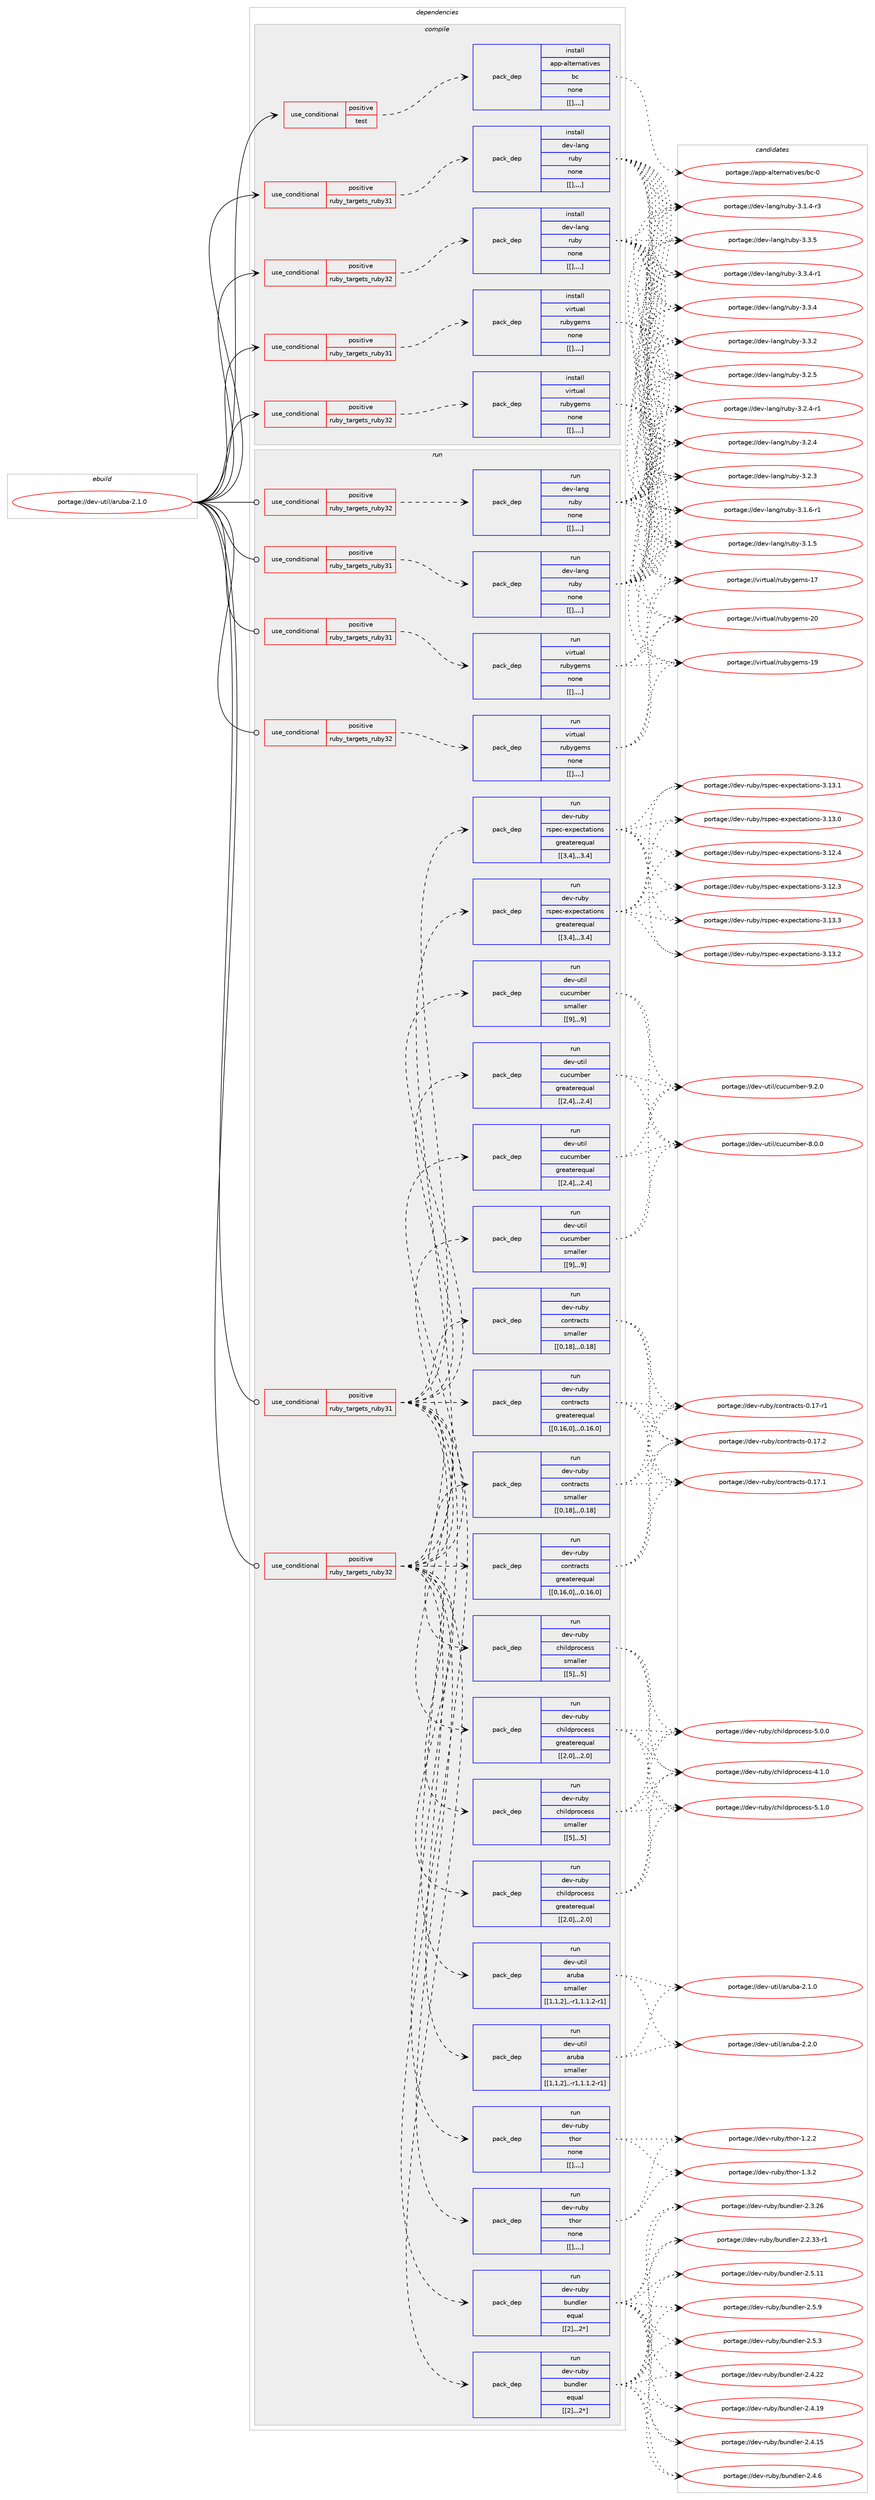 digraph prolog {

# *************
# Graph options
# *************

newrank=true;
concentrate=true;
compound=true;
graph [rankdir=LR,fontname=Helvetica,fontsize=10,ranksep=1.5];#, ranksep=2.5, nodesep=0.2];
edge  [arrowhead=vee];
node  [fontname=Helvetica,fontsize=10];

# **********
# The ebuild
# **********

subgraph cluster_leftcol {
color=gray;
label=<<i>ebuild</i>>;
id [label="portage://dev-util/aruba-2.1.0", color=red, width=4, href="../dev-util/aruba-2.1.0.svg"];
}

# ****************
# The dependencies
# ****************

subgraph cluster_midcol {
color=gray;
label=<<i>dependencies</i>>;
subgraph cluster_compile {
fillcolor="#eeeeee";
style=filled;
label=<<i>compile</i>>;
subgraph cond64032 {
dependency223019 [label=<<TABLE BORDER="0" CELLBORDER="1" CELLSPACING="0" CELLPADDING="4"><TR><TD ROWSPAN="3" CELLPADDING="10">use_conditional</TD></TR><TR><TD>positive</TD></TR><TR><TD>ruby_targets_ruby31</TD></TR></TABLE>>, shape=none, color=red];
subgraph pack157495 {
dependency223035 [label=<<TABLE BORDER="0" CELLBORDER="1" CELLSPACING="0" CELLPADDING="4" WIDTH="220"><TR><TD ROWSPAN="6" CELLPADDING="30">pack_dep</TD></TR><TR><TD WIDTH="110">install</TD></TR><TR><TD>dev-lang</TD></TR><TR><TD>ruby</TD></TR><TR><TD>none</TD></TR><TR><TD>[[],,,,]</TD></TR></TABLE>>, shape=none, color=blue];
}
dependency223019:e -> dependency223035:w [weight=20,style="dashed",arrowhead="vee"];
}
id:e -> dependency223019:w [weight=20,style="solid",arrowhead="vee"];
subgraph cond64038 {
dependency223040 [label=<<TABLE BORDER="0" CELLBORDER="1" CELLSPACING="0" CELLPADDING="4"><TR><TD ROWSPAN="3" CELLPADDING="10">use_conditional</TD></TR><TR><TD>positive</TD></TR><TR><TD>ruby_targets_ruby31</TD></TR></TABLE>>, shape=none, color=red];
subgraph pack157500 {
dependency223050 [label=<<TABLE BORDER="0" CELLBORDER="1" CELLSPACING="0" CELLPADDING="4" WIDTH="220"><TR><TD ROWSPAN="6" CELLPADDING="30">pack_dep</TD></TR><TR><TD WIDTH="110">install</TD></TR><TR><TD>virtual</TD></TR><TR><TD>rubygems</TD></TR><TR><TD>none</TD></TR><TR><TD>[[],,,,]</TD></TR></TABLE>>, shape=none, color=blue];
}
dependency223040:e -> dependency223050:w [weight=20,style="dashed",arrowhead="vee"];
}
id:e -> dependency223040:w [weight=20,style="solid",arrowhead="vee"];
subgraph cond64041 {
dependency223057 [label=<<TABLE BORDER="0" CELLBORDER="1" CELLSPACING="0" CELLPADDING="4"><TR><TD ROWSPAN="3" CELLPADDING="10">use_conditional</TD></TR><TR><TD>positive</TD></TR><TR><TD>ruby_targets_ruby32</TD></TR></TABLE>>, shape=none, color=red];
subgraph pack157519 {
dependency223063 [label=<<TABLE BORDER="0" CELLBORDER="1" CELLSPACING="0" CELLPADDING="4" WIDTH="220"><TR><TD ROWSPAN="6" CELLPADDING="30">pack_dep</TD></TR><TR><TD WIDTH="110">install</TD></TR><TR><TD>dev-lang</TD></TR><TR><TD>ruby</TD></TR><TR><TD>none</TD></TR><TR><TD>[[],,,,]</TD></TR></TABLE>>, shape=none, color=blue];
}
dependency223057:e -> dependency223063:w [weight=20,style="dashed",arrowhead="vee"];
}
id:e -> dependency223057:w [weight=20,style="solid",arrowhead="vee"];
subgraph cond64046 {
dependency223090 [label=<<TABLE BORDER="0" CELLBORDER="1" CELLSPACING="0" CELLPADDING="4"><TR><TD ROWSPAN="3" CELLPADDING="10">use_conditional</TD></TR><TR><TD>positive</TD></TR><TR><TD>ruby_targets_ruby32</TD></TR></TABLE>>, shape=none, color=red];
subgraph pack157555 {
dependency223113 [label=<<TABLE BORDER="0" CELLBORDER="1" CELLSPACING="0" CELLPADDING="4" WIDTH="220"><TR><TD ROWSPAN="6" CELLPADDING="30">pack_dep</TD></TR><TR><TD WIDTH="110">install</TD></TR><TR><TD>virtual</TD></TR><TR><TD>rubygems</TD></TR><TR><TD>none</TD></TR><TR><TD>[[],,,,]</TD></TR></TABLE>>, shape=none, color=blue];
}
dependency223090:e -> dependency223113:w [weight=20,style="dashed",arrowhead="vee"];
}
id:e -> dependency223090:w [weight=20,style="solid",arrowhead="vee"];
subgraph cond64058 {
dependency223132 [label=<<TABLE BORDER="0" CELLBORDER="1" CELLSPACING="0" CELLPADDING="4"><TR><TD ROWSPAN="3" CELLPADDING="10">use_conditional</TD></TR><TR><TD>positive</TD></TR><TR><TD>test</TD></TR></TABLE>>, shape=none, color=red];
subgraph pack157575 {
dependency223136 [label=<<TABLE BORDER="0" CELLBORDER="1" CELLSPACING="0" CELLPADDING="4" WIDTH="220"><TR><TD ROWSPAN="6" CELLPADDING="30">pack_dep</TD></TR><TR><TD WIDTH="110">install</TD></TR><TR><TD>app-alternatives</TD></TR><TR><TD>bc</TD></TR><TR><TD>none</TD></TR><TR><TD>[[],,,,]</TD></TR></TABLE>>, shape=none, color=blue];
}
dependency223132:e -> dependency223136:w [weight=20,style="dashed",arrowhead="vee"];
}
id:e -> dependency223132:w [weight=20,style="solid",arrowhead="vee"];
}
subgraph cluster_compileandrun {
fillcolor="#eeeeee";
style=filled;
label=<<i>compile and run</i>>;
}
subgraph cluster_run {
fillcolor="#eeeeee";
style=filled;
label=<<i>run</i>>;
subgraph cond64061 {
dependency223157 [label=<<TABLE BORDER="0" CELLBORDER="1" CELLSPACING="0" CELLPADDING="4"><TR><TD ROWSPAN="3" CELLPADDING="10">use_conditional</TD></TR><TR><TD>positive</TD></TR><TR><TD>ruby_targets_ruby31</TD></TR></TABLE>>, shape=none, color=red];
subgraph pack157592 {
dependency223163 [label=<<TABLE BORDER="0" CELLBORDER="1" CELLSPACING="0" CELLPADDING="4" WIDTH="220"><TR><TD ROWSPAN="6" CELLPADDING="30">pack_dep</TD></TR><TR><TD WIDTH="110">run</TD></TR><TR><TD>dev-lang</TD></TR><TR><TD>ruby</TD></TR><TR><TD>none</TD></TR><TR><TD>[[],,,,]</TD></TR></TABLE>>, shape=none, color=blue];
}
dependency223157:e -> dependency223163:w [weight=20,style="dashed",arrowhead="vee"];
}
id:e -> dependency223157:w [weight=20,style="solid",arrowhead="odot"];
subgraph cond64068 {
dependency223165 [label=<<TABLE BORDER="0" CELLBORDER="1" CELLSPACING="0" CELLPADDING="4"><TR><TD ROWSPAN="3" CELLPADDING="10">use_conditional</TD></TR><TR><TD>positive</TD></TR><TR><TD>ruby_targets_ruby31</TD></TR></TABLE>>, shape=none, color=red];
subgraph pack157596 {
dependency223169 [label=<<TABLE BORDER="0" CELLBORDER="1" CELLSPACING="0" CELLPADDING="4" WIDTH="220"><TR><TD ROWSPAN="6" CELLPADDING="30">pack_dep</TD></TR><TR><TD WIDTH="110">run</TD></TR><TR><TD>dev-ruby</TD></TR><TR><TD>bundler</TD></TR><TR><TD>equal</TD></TR><TR><TD>[[2],,,2*]</TD></TR></TABLE>>, shape=none, color=blue];
}
dependency223165:e -> dependency223169:w [weight=20,style="dashed",arrowhead="vee"];
subgraph pack157600 {
dependency223176 [label=<<TABLE BORDER="0" CELLBORDER="1" CELLSPACING="0" CELLPADDING="4" WIDTH="220"><TR><TD ROWSPAN="6" CELLPADDING="30">pack_dep</TD></TR><TR><TD WIDTH="110">run</TD></TR><TR><TD>dev-ruby</TD></TR><TR><TD>childprocess</TD></TR><TR><TD>greaterequal</TD></TR><TR><TD>[[2,0],,,2.0]</TD></TR></TABLE>>, shape=none, color=blue];
}
dependency223165:e -> dependency223176:w [weight=20,style="dashed",arrowhead="vee"];
subgraph pack157604 {
dependency223181 [label=<<TABLE BORDER="0" CELLBORDER="1" CELLSPACING="0" CELLPADDING="4" WIDTH="220"><TR><TD ROWSPAN="6" CELLPADDING="30">pack_dep</TD></TR><TR><TD WIDTH="110">run</TD></TR><TR><TD>dev-ruby</TD></TR><TR><TD>childprocess</TD></TR><TR><TD>smaller</TD></TR><TR><TD>[[5],,,5]</TD></TR></TABLE>>, shape=none, color=blue];
}
dependency223165:e -> dependency223181:w [weight=20,style="dashed",arrowhead="vee"];
subgraph pack157608 {
dependency223192 [label=<<TABLE BORDER="0" CELLBORDER="1" CELLSPACING="0" CELLPADDING="4" WIDTH="220"><TR><TD ROWSPAN="6" CELLPADDING="30">pack_dep</TD></TR><TR><TD WIDTH="110">run</TD></TR><TR><TD>dev-ruby</TD></TR><TR><TD>contracts</TD></TR><TR><TD>greaterequal</TD></TR><TR><TD>[[0,16,0],,,0.16.0]</TD></TR></TABLE>>, shape=none, color=blue];
}
dependency223165:e -> dependency223192:w [weight=20,style="dashed",arrowhead="vee"];
subgraph pack157611 {
dependency223195 [label=<<TABLE BORDER="0" CELLBORDER="1" CELLSPACING="0" CELLPADDING="4" WIDTH="220"><TR><TD ROWSPAN="6" CELLPADDING="30">pack_dep</TD></TR><TR><TD WIDTH="110">run</TD></TR><TR><TD>dev-ruby</TD></TR><TR><TD>contracts</TD></TR><TR><TD>smaller</TD></TR><TR><TD>[[0,18],,,0.18]</TD></TR></TABLE>>, shape=none, color=blue];
}
dependency223165:e -> dependency223195:w [weight=20,style="dashed",arrowhead="vee"];
subgraph pack157612 {
dependency223197 [label=<<TABLE BORDER="0" CELLBORDER="1" CELLSPACING="0" CELLPADDING="4" WIDTH="220"><TR><TD ROWSPAN="6" CELLPADDING="30">pack_dep</TD></TR><TR><TD WIDTH="110">run</TD></TR><TR><TD>dev-ruby</TD></TR><TR><TD>rspec-expectations</TD></TR><TR><TD>greaterequal</TD></TR><TR><TD>[[3,4],,,3.4]</TD></TR></TABLE>>, shape=none, color=blue];
}
dependency223165:e -> dependency223197:w [weight=20,style="dashed",arrowhead="vee"];
subgraph pack157643 {
dependency223242 [label=<<TABLE BORDER="0" CELLBORDER="1" CELLSPACING="0" CELLPADDING="4" WIDTH="220"><TR><TD ROWSPAN="6" CELLPADDING="30">pack_dep</TD></TR><TR><TD WIDTH="110">run</TD></TR><TR><TD>dev-ruby</TD></TR><TR><TD>thor</TD></TR><TR><TD>none</TD></TR><TR><TD>[[],,,,]</TD></TR></TABLE>>, shape=none, color=blue];
}
dependency223165:e -> dependency223242:w [weight=20,style="dashed",arrowhead="vee"];
subgraph pack157647 {
dependency223246 [label=<<TABLE BORDER="0" CELLBORDER="1" CELLSPACING="0" CELLPADDING="4" WIDTH="220"><TR><TD ROWSPAN="6" CELLPADDING="30">pack_dep</TD></TR><TR><TD WIDTH="110">run</TD></TR><TR><TD>dev-util</TD></TR><TR><TD>cucumber</TD></TR><TR><TD>greaterequal</TD></TR><TR><TD>[[2,4],,,2.4]</TD></TR></TABLE>>, shape=none, color=blue];
}
dependency223165:e -> dependency223246:w [weight=20,style="dashed",arrowhead="vee"];
subgraph pack157654 {
dependency223260 [label=<<TABLE BORDER="0" CELLBORDER="1" CELLSPACING="0" CELLPADDING="4" WIDTH="220"><TR><TD ROWSPAN="6" CELLPADDING="30">pack_dep</TD></TR><TR><TD WIDTH="110">run</TD></TR><TR><TD>dev-util</TD></TR><TR><TD>cucumber</TD></TR><TR><TD>smaller</TD></TR><TR><TD>[[9],,,9]</TD></TR></TABLE>>, shape=none, color=blue];
}
dependency223165:e -> dependency223260:w [weight=20,style="dashed",arrowhead="vee"];
subgraph pack157660 {
dependency223264 [label=<<TABLE BORDER="0" CELLBORDER="1" CELLSPACING="0" CELLPADDING="4" WIDTH="220"><TR><TD ROWSPAN="6" CELLPADDING="30">pack_dep</TD></TR><TR><TD WIDTH="110">run</TD></TR><TR><TD>dev-util</TD></TR><TR><TD>aruba</TD></TR><TR><TD>smaller</TD></TR><TR><TD>[[1,1,2],,-r1,1.1.2-r1]</TD></TR></TABLE>>, shape=none, color=blue];
}
dependency223165:e -> dependency223264:w [weight=20,style="dashed",arrowhead="vee"];
}
id:e -> dependency223165:w [weight=20,style="solid",arrowhead="odot"];
subgraph cond64097 {
dependency223269 [label=<<TABLE BORDER="0" CELLBORDER="1" CELLSPACING="0" CELLPADDING="4"><TR><TD ROWSPAN="3" CELLPADDING="10">use_conditional</TD></TR><TR><TD>positive</TD></TR><TR><TD>ruby_targets_ruby31</TD></TR></TABLE>>, shape=none, color=red];
subgraph pack157665 {
dependency223272 [label=<<TABLE BORDER="0" CELLBORDER="1" CELLSPACING="0" CELLPADDING="4" WIDTH="220"><TR><TD ROWSPAN="6" CELLPADDING="30">pack_dep</TD></TR><TR><TD WIDTH="110">run</TD></TR><TR><TD>virtual</TD></TR><TR><TD>rubygems</TD></TR><TR><TD>none</TD></TR><TR><TD>[[],,,,]</TD></TR></TABLE>>, shape=none, color=blue];
}
dependency223269:e -> dependency223272:w [weight=20,style="dashed",arrowhead="vee"];
}
id:e -> dependency223269:w [weight=20,style="solid",arrowhead="odot"];
subgraph cond64102 {
dependency223278 [label=<<TABLE BORDER="0" CELLBORDER="1" CELLSPACING="0" CELLPADDING="4"><TR><TD ROWSPAN="3" CELLPADDING="10">use_conditional</TD></TR><TR><TD>positive</TD></TR><TR><TD>ruby_targets_ruby32</TD></TR></TABLE>>, shape=none, color=red];
subgraph pack157673 {
dependency223285 [label=<<TABLE BORDER="0" CELLBORDER="1" CELLSPACING="0" CELLPADDING="4" WIDTH="220"><TR><TD ROWSPAN="6" CELLPADDING="30">pack_dep</TD></TR><TR><TD WIDTH="110">run</TD></TR><TR><TD>dev-lang</TD></TR><TR><TD>ruby</TD></TR><TR><TD>none</TD></TR><TR><TD>[[],,,,]</TD></TR></TABLE>>, shape=none, color=blue];
}
dependency223278:e -> dependency223285:w [weight=20,style="dashed",arrowhead="vee"];
}
id:e -> dependency223278:w [weight=20,style="solid",arrowhead="odot"];
subgraph cond64106 {
dependency223292 [label=<<TABLE BORDER="0" CELLBORDER="1" CELLSPACING="0" CELLPADDING="4"><TR><TD ROWSPAN="3" CELLPADDING="10">use_conditional</TD></TR><TR><TD>positive</TD></TR><TR><TD>ruby_targets_ruby32</TD></TR></TABLE>>, shape=none, color=red];
subgraph pack157681 {
dependency223300 [label=<<TABLE BORDER="0" CELLBORDER="1" CELLSPACING="0" CELLPADDING="4" WIDTH="220"><TR><TD ROWSPAN="6" CELLPADDING="30">pack_dep</TD></TR><TR><TD WIDTH="110">run</TD></TR><TR><TD>dev-ruby</TD></TR><TR><TD>bundler</TD></TR><TR><TD>equal</TD></TR><TR><TD>[[2],,,2*]</TD></TR></TABLE>>, shape=none, color=blue];
}
dependency223292:e -> dependency223300:w [weight=20,style="dashed",arrowhead="vee"];
subgraph pack157700 {
dependency223325 [label=<<TABLE BORDER="0" CELLBORDER="1" CELLSPACING="0" CELLPADDING="4" WIDTH="220"><TR><TD ROWSPAN="6" CELLPADDING="30">pack_dep</TD></TR><TR><TD WIDTH="110">run</TD></TR><TR><TD>dev-ruby</TD></TR><TR><TD>childprocess</TD></TR><TR><TD>greaterequal</TD></TR><TR><TD>[[2,0],,,2.0]</TD></TR></TABLE>>, shape=none, color=blue];
}
dependency223292:e -> dependency223325:w [weight=20,style="dashed",arrowhead="vee"];
subgraph pack157714 {
dependency223334 [label=<<TABLE BORDER="0" CELLBORDER="1" CELLSPACING="0" CELLPADDING="4" WIDTH="220"><TR><TD ROWSPAN="6" CELLPADDING="30">pack_dep</TD></TR><TR><TD WIDTH="110">run</TD></TR><TR><TD>dev-ruby</TD></TR><TR><TD>childprocess</TD></TR><TR><TD>smaller</TD></TR><TR><TD>[[5],,,5]</TD></TR></TABLE>>, shape=none, color=blue];
}
dependency223292:e -> dependency223334:w [weight=20,style="dashed",arrowhead="vee"];
subgraph pack157722 {
dependency223347 [label=<<TABLE BORDER="0" CELLBORDER="1" CELLSPACING="0" CELLPADDING="4" WIDTH="220"><TR><TD ROWSPAN="6" CELLPADDING="30">pack_dep</TD></TR><TR><TD WIDTH="110">run</TD></TR><TR><TD>dev-ruby</TD></TR><TR><TD>contracts</TD></TR><TR><TD>greaterequal</TD></TR><TR><TD>[[0,16,0],,,0.16.0]</TD></TR></TABLE>>, shape=none, color=blue];
}
dependency223292:e -> dependency223347:w [weight=20,style="dashed",arrowhead="vee"];
subgraph pack157729 {
dependency223362 [label=<<TABLE BORDER="0" CELLBORDER="1" CELLSPACING="0" CELLPADDING="4" WIDTH="220"><TR><TD ROWSPAN="6" CELLPADDING="30">pack_dep</TD></TR><TR><TD WIDTH="110">run</TD></TR><TR><TD>dev-ruby</TD></TR><TR><TD>contracts</TD></TR><TR><TD>smaller</TD></TR><TR><TD>[[0,18],,,0.18]</TD></TR></TABLE>>, shape=none, color=blue];
}
dependency223292:e -> dependency223362:w [weight=20,style="dashed",arrowhead="vee"];
subgraph pack157737 {
dependency223368 [label=<<TABLE BORDER="0" CELLBORDER="1" CELLSPACING="0" CELLPADDING="4" WIDTH="220"><TR><TD ROWSPAN="6" CELLPADDING="30">pack_dep</TD></TR><TR><TD WIDTH="110">run</TD></TR><TR><TD>dev-ruby</TD></TR><TR><TD>rspec-expectations</TD></TR><TR><TD>greaterequal</TD></TR><TR><TD>[[3,4],,,3.4]</TD></TR></TABLE>>, shape=none, color=blue];
}
dependency223292:e -> dependency223368:w [weight=20,style="dashed",arrowhead="vee"];
subgraph pack157742 {
dependency223374 [label=<<TABLE BORDER="0" CELLBORDER="1" CELLSPACING="0" CELLPADDING="4" WIDTH="220"><TR><TD ROWSPAN="6" CELLPADDING="30">pack_dep</TD></TR><TR><TD WIDTH="110">run</TD></TR><TR><TD>dev-ruby</TD></TR><TR><TD>thor</TD></TR><TR><TD>none</TD></TR><TR><TD>[[],,,,]</TD></TR></TABLE>>, shape=none, color=blue];
}
dependency223292:e -> dependency223374:w [weight=20,style="dashed",arrowhead="vee"];
subgraph pack157749 {
dependency223388 [label=<<TABLE BORDER="0" CELLBORDER="1" CELLSPACING="0" CELLPADDING="4" WIDTH="220"><TR><TD ROWSPAN="6" CELLPADDING="30">pack_dep</TD></TR><TR><TD WIDTH="110">run</TD></TR><TR><TD>dev-util</TD></TR><TR><TD>cucumber</TD></TR><TR><TD>greaterequal</TD></TR><TR><TD>[[2,4],,,2.4]</TD></TR></TABLE>>, shape=none, color=blue];
}
dependency223292:e -> dependency223388:w [weight=20,style="dashed",arrowhead="vee"];
subgraph pack157757 {
dependency223394 [label=<<TABLE BORDER="0" CELLBORDER="1" CELLSPACING="0" CELLPADDING="4" WIDTH="220"><TR><TD ROWSPAN="6" CELLPADDING="30">pack_dep</TD></TR><TR><TD WIDTH="110">run</TD></TR><TR><TD>dev-util</TD></TR><TR><TD>cucumber</TD></TR><TR><TD>smaller</TD></TR><TR><TD>[[9],,,9]</TD></TR></TABLE>>, shape=none, color=blue];
}
dependency223292:e -> dependency223394:w [weight=20,style="dashed",arrowhead="vee"];
subgraph pack157763 {
dependency223402 [label=<<TABLE BORDER="0" CELLBORDER="1" CELLSPACING="0" CELLPADDING="4" WIDTH="220"><TR><TD ROWSPAN="6" CELLPADDING="30">pack_dep</TD></TR><TR><TD WIDTH="110">run</TD></TR><TR><TD>dev-util</TD></TR><TR><TD>aruba</TD></TR><TR><TD>smaller</TD></TR><TR><TD>[[1,1,2],,-r1,1.1.2-r1]</TD></TR></TABLE>>, shape=none, color=blue];
}
dependency223292:e -> dependency223402:w [weight=20,style="dashed",arrowhead="vee"];
}
id:e -> dependency223292:w [weight=20,style="solid",arrowhead="odot"];
subgraph cond64138 {
dependency223422 [label=<<TABLE BORDER="0" CELLBORDER="1" CELLSPACING="0" CELLPADDING="4"><TR><TD ROWSPAN="3" CELLPADDING="10">use_conditional</TD></TR><TR><TD>positive</TD></TR><TR><TD>ruby_targets_ruby32</TD></TR></TABLE>>, shape=none, color=red];
subgraph pack157779 {
dependency223446 [label=<<TABLE BORDER="0" CELLBORDER="1" CELLSPACING="0" CELLPADDING="4" WIDTH="220"><TR><TD ROWSPAN="6" CELLPADDING="30">pack_dep</TD></TR><TR><TD WIDTH="110">run</TD></TR><TR><TD>virtual</TD></TR><TR><TD>rubygems</TD></TR><TR><TD>none</TD></TR><TR><TD>[[],,,,]</TD></TR></TABLE>>, shape=none, color=blue];
}
dependency223422:e -> dependency223446:w [weight=20,style="dashed",arrowhead="vee"];
}
id:e -> dependency223422:w [weight=20,style="solid",arrowhead="odot"];
}
}

# **************
# The candidates
# **************

subgraph cluster_choices {
rank=same;
color=gray;
label=<<i>candidates</i>>;

subgraph choice157627 {
color=black;
nodesep=1;
choice10010111845108971101034711411798121455146514653 [label="portage://dev-lang/ruby-3.3.5", color=red, width=4,href="../dev-lang/ruby-3.3.5.svg"];
choice100101118451089711010347114117981214551465146524511449 [label="portage://dev-lang/ruby-3.3.4-r1", color=red, width=4,href="../dev-lang/ruby-3.3.4-r1.svg"];
choice10010111845108971101034711411798121455146514652 [label="portage://dev-lang/ruby-3.3.4", color=red, width=4,href="../dev-lang/ruby-3.3.4.svg"];
choice10010111845108971101034711411798121455146514650 [label="portage://dev-lang/ruby-3.3.2", color=red, width=4,href="../dev-lang/ruby-3.3.2.svg"];
choice10010111845108971101034711411798121455146504653 [label="portage://dev-lang/ruby-3.2.5", color=red, width=4,href="../dev-lang/ruby-3.2.5.svg"];
choice100101118451089711010347114117981214551465046524511449 [label="portage://dev-lang/ruby-3.2.4-r1", color=red, width=4,href="../dev-lang/ruby-3.2.4-r1.svg"];
choice10010111845108971101034711411798121455146504652 [label="portage://dev-lang/ruby-3.2.4", color=red, width=4,href="../dev-lang/ruby-3.2.4.svg"];
choice10010111845108971101034711411798121455146504651 [label="portage://dev-lang/ruby-3.2.3", color=red, width=4,href="../dev-lang/ruby-3.2.3.svg"];
choice100101118451089711010347114117981214551464946544511449 [label="portage://dev-lang/ruby-3.1.6-r1", color=red, width=4,href="../dev-lang/ruby-3.1.6-r1.svg"];
choice10010111845108971101034711411798121455146494653 [label="portage://dev-lang/ruby-3.1.5", color=red, width=4,href="../dev-lang/ruby-3.1.5.svg"];
choice100101118451089711010347114117981214551464946524511451 [label="portage://dev-lang/ruby-3.1.4-r3", color=red, width=4,href="../dev-lang/ruby-3.1.4-r3.svg"];
dependency223035:e -> choice10010111845108971101034711411798121455146514653:w [style=dotted,weight="100"];
dependency223035:e -> choice100101118451089711010347114117981214551465146524511449:w [style=dotted,weight="100"];
dependency223035:e -> choice10010111845108971101034711411798121455146514652:w [style=dotted,weight="100"];
dependency223035:e -> choice10010111845108971101034711411798121455146514650:w [style=dotted,weight="100"];
dependency223035:e -> choice10010111845108971101034711411798121455146504653:w [style=dotted,weight="100"];
dependency223035:e -> choice100101118451089711010347114117981214551465046524511449:w [style=dotted,weight="100"];
dependency223035:e -> choice10010111845108971101034711411798121455146504652:w [style=dotted,weight="100"];
dependency223035:e -> choice10010111845108971101034711411798121455146504651:w [style=dotted,weight="100"];
dependency223035:e -> choice100101118451089711010347114117981214551464946544511449:w [style=dotted,weight="100"];
dependency223035:e -> choice10010111845108971101034711411798121455146494653:w [style=dotted,weight="100"];
dependency223035:e -> choice100101118451089711010347114117981214551464946524511451:w [style=dotted,weight="100"];
}
subgraph choice157631 {
color=black;
nodesep=1;
choice118105114116117971084711411798121103101109115455048 [label="portage://virtual/rubygems-20", color=red, width=4,href="../virtual/rubygems-20.svg"];
choice118105114116117971084711411798121103101109115454957 [label="portage://virtual/rubygems-19", color=red, width=4,href="../virtual/rubygems-19.svg"];
choice118105114116117971084711411798121103101109115454955 [label="portage://virtual/rubygems-17", color=red, width=4,href="../virtual/rubygems-17.svg"];
dependency223050:e -> choice118105114116117971084711411798121103101109115455048:w [style=dotted,weight="100"];
dependency223050:e -> choice118105114116117971084711411798121103101109115454957:w [style=dotted,weight="100"];
dependency223050:e -> choice118105114116117971084711411798121103101109115454955:w [style=dotted,weight="100"];
}
subgraph choice157636 {
color=black;
nodesep=1;
choice10010111845108971101034711411798121455146514653 [label="portage://dev-lang/ruby-3.3.5", color=red, width=4,href="../dev-lang/ruby-3.3.5.svg"];
choice100101118451089711010347114117981214551465146524511449 [label="portage://dev-lang/ruby-3.3.4-r1", color=red, width=4,href="../dev-lang/ruby-3.3.4-r1.svg"];
choice10010111845108971101034711411798121455146514652 [label="portage://dev-lang/ruby-3.3.4", color=red, width=4,href="../dev-lang/ruby-3.3.4.svg"];
choice10010111845108971101034711411798121455146514650 [label="portage://dev-lang/ruby-3.3.2", color=red, width=4,href="../dev-lang/ruby-3.3.2.svg"];
choice10010111845108971101034711411798121455146504653 [label="portage://dev-lang/ruby-3.2.5", color=red, width=4,href="../dev-lang/ruby-3.2.5.svg"];
choice100101118451089711010347114117981214551465046524511449 [label="portage://dev-lang/ruby-3.2.4-r1", color=red, width=4,href="../dev-lang/ruby-3.2.4-r1.svg"];
choice10010111845108971101034711411798121455146504652 [label="portage://dev-lang/ruby-3.2.4", color=red, width=4,href="../dev-lang/ruby-3.2.4.svg"];
choice10010111845108971101034711411798121455146504651 [label="portage://dev-lang/ruby-3.2.3", color=red, width=4,href="../dev-lang/ruby-3.2.3.svg"];
choice100101118451089711010347114117981214551464946544511449 [label="portage://dev-lang/ruby-3.1.6-r1", color=red, width=4,href="../dev-lang/ruby-3.1.6-r1.svg"];
choice10010111845108971101034711411798121455146494653 [label="portage://dev-lang/ruby-3.1.5", color=red, width=4,href="../dev-lang/ruby-3.1.5.svg"];
choice100101118451089711010347114117981214551464946524511451 [label="portage://dev-lang/ruby-3.1.4-r3", color=red, width=4,href="../dev-lang/ruby-3.1.4-r3.svg"];
dependency223063:e -> choice10010111845108971101034711411798121455146514653:w [style=dotted,weight="100"];
dependency223063:e -> choice100101118451089711010347114117981214551465146524511449:w [style=dotted,weight="100"];
dependency223063:e -> choice10010111845108971101034711411798121455146514652:w [style=dotted,weight="100"];
dependency223063:e -> choice10010111845108971101034711411798121455146514650:w [style=dotted,weight="100"];
dependency223063:e -> choice10010111845108971101034711411798121455146504653:w [style=dotted,weight="100"];
dependency223063:e -> choice100101118451089711010347114117981214551465046524511449:w [style=dotted,weight="100"];
dependency223063:e -> choice10010111845108971101034711411798121455146504652:w [style=dotted,weight="100"];
dependency223063:e -> choice10010111845108971101034711411798121455146504651:w [style=dotted,weight="100"];
dependency223063:e -> choice100101118451089711010347114117981214551464946544511449:w [style=dotted,weight="100"];
dependency223063:e -> choice10010111845108971101034711411798121455146494653:w [style=dotted,weight="100"];
dependency223063:e -> choice100101118451089711010347114117981214551464946524511451:w [style=dotted,weight="100"];
}
subgraph choice157644 {
color=black;
nodesep=1;
choice118105114116117971084711411798121103101109115455048 [label="portage://virtual/rubygems-20", color=red, width=4,href="../virtual/rubygems-20.svg"];
choice118105114116117971084711411798121103101109115454957 [label="portage://virtual/rubygems-19", color=red, width=4,href="../virtual/rubygems-19.svg"];
choice118105114116117971084711411798121103101109115454955 [label="portage://virtual/rubygems-17", color=red, width=4,href="../virtual/rubygems-17.svg"];
dependency223113:e -> choice118105114116117971084711411798121103101109115455048:w [style=dotted,weight="100"];
dependency223113:e -> choice118105114116117971084711411798121103101109115454957:w [style=dotted,weight="100"];
dependency223113:e -> choice118105114116117971084711411798121103101109115454955:w [style=dotted,weight="100"];
}
subgraph choice157649 {
color=black;
nodesep=1;
choice971121124597108116101114110971161051181011154798994548 [label="portage://app-alternatives/bc-0", color=red, width=4,href="../app-alternatives/bc-0.svg"];
dependency223136:e -> choice971121124597108116101114110971161051181011154798994548:w [style=dotted,weight="100"];
}
subgraph choice157650 {
color=black;
nodesep=1;
choice10010111845108971101034711411798121455146514653 [label="portage://dev-lang/ruby-3.3.5", color=red, width=4,href="../dev-lang/ruby-3.3.5.svg"];
choice100101118451089711010347114117981214551465146524511449 [label="portage://dev-lang/ruby-3.3.4-r1", color=red, width=4,href="../dev-lang/ruby-3.3.4-r1.svg"];
choice10010111845108971101034711411798121455146514652 [label="portage://dev-lang/ruby-3.3.4", color=red, width=4,href="../dev-lang/ruby-3.3.4.svg"];
choice10010111845108971101034711411798121455146514650 [label="portage://dev-lang/ruby-3.3.2", color=red, width=4,href="../dev-lang/ruby-3.3.2.svg"];
choice10010111845108971101034711411798121455146504653 [label="portage://dev-lang/ruby-3.2.5", color=red, width=4,href="../dev-lang/ruby-3.2.5.svg"];
choice100101118451089711010347114117981214551465046524511449 [label="portage://dev-lang/ruby-3.2.4-r1", color=red, width=4,href="../dev-lang/ruby-3.2.4-r1.svg"];
choice10010111845108971101034711411798121455146504652 [label="portage://dev-lang/ruby-3.2.4", color=red, width=4,href="../dev-lang/ruby-3.2.4.svg"];
choice10010111845108971101034711411798121455146504651 [label="portage://dev-lang/ruby-3.2.3", color=red, width=4,href="../dev-lang/ruby-3.2.3.svg"];
choice100101118451089711010347114117981214551464946544511449 [label="portage://dev-lang/ruby-3.1.6-r1", color=red, width=4,href="../dev-lang/ruby-3.1.6-r1.svg"];
choice10010111845108971101034711411798121455146494653 [label="portage://dev-lang/ruby-3.1.5", color=red, width=4,href="../dev-lang/ruby-3.1.5.svg"];
choice100101118451089711010347114117981214551464946524511451 [label="portage://dev-lang/ruby-3.1.4-r3", color=red, width=4,href="../dev-lang/ruby-3.1.4-r3.svg"];
dependency223163:e -> choice10010111845108971101034711411798121455146514653:w [style=dotted,weight="100"];
dependency223163:e -> choice100101118451089711010347114117981214551465146524511449:w [style=dotted,weight="100"];
dependency223163:e -> choice10010111845108971101034711411798121455146514652:w [style=dotted,weight="100"];
dependency223163:e -> choice10010111845108971101034711411798121455146514650:w [style=dotted,weight="100"];
dependency223163:e -> choice10010111845108971101034711411798121455146504653:w [style=dotted,weight="100"];
dependency223163:e -> choice100101118451089711010347114117981214551465046524511449:w [style=dotted,weight="100"];
dependency223163:e -> choice10010111845108971101034711411798121455146504652:w [style=dotted,weight="100"];
dependency223163:e -> choice10010111845108971101034711411798121455146504651:w [style=dotted,weight="100"];
dependency223163:e -> choice100101118451089711010347114117981214551464946544511449:w [style=dotted,weight="100"];
dependency223163:e -> choice10010111845108971101034711411798121455146494653:w [style=dotted,weight="100"];
dependency223163:e -> choice100101118451089711010347114117981214551464946524511451:w [style=dotted,weight="100"];
}
subgraph choice157657 {
color=black;
nodesep=1;
choice1001011184511411798121479811711010010810111445504653464949 [label="portage://dev-ruby/bundler-2.5.11", color=red, width=4,href="../dev-ruby/bundler-2.5.11.svg"];
choice10010111845114117981214798117110100108101114455046534657 [label="portage://dev-ruby/bundler-2.5.9", color=red, width=4,href="../dev-ruby/bundler-2.5.9.svg"];
choice10010111845114117981214798117110100108101114455046534651 [label="portage://dev-ruby/bundler-2.5.3", color=red, width=4,href="../dev-ruby/bundler-2.5.3.svg"];
choice1001011184511411798121479811711010010810111445504652465050 [label="portage://dev-ruby/bundler-2.4.22", color=red, width=4,href="../dev-ruby/bundler-2.4.22.svg"];
choice1001011184511411798121479811711010010810111445504652464957 [label="portage://dev-ruby/bundler-2.4.19", color=red, width=4,href="../dev-ruby/bundler-2.4.19.svg"];
choice1001011184511411798121479811711010010810111445504652464953 [label="portage://dev-ruby/bundler-2.4.15", color=red, width=4,href="../dev-ruby/bundler-2.4.15.svg"];
choice10010111845114117981214798117110100108101114455046524654 [label="portage://dev-ruby/bundler-2.4.6", color=red, width=4,href="../dev-ruby/bundler-2.4.6.svg"];
choice1001011184511411798121479811711010010810111445504651465054 [label="portage://dev-ruby/bundler-2.3.26", color=red, width=4,href="../dev-ruby/bundler-2.3.26.svg"];
choice10010111845114117981214798117110100108101114455046504651514511449 [label="portage://dev-ruby/bundler-2.2.33-r1", color=red, width=4,href="../dev-ruby/bundler-2.2.33-r1.svg"];
dependency223169:e -> choice1001011184511411798121479811711010010810111445504653464949:w [style=dotted,weight="100"];
dependency223169:e -> choice10010111845114117981214798117110100108101114455046534657:w [style=dotted,weight="100"];
dependency223169:e -> choice10010111845114117981214798117110100108101114455046534651:w [style=dotted,weight="100"];
dependency223169:e -> choice1001011184511411798121479811711010010810111445504652465050:w [style=dotted,weight="100"];
dependency223169:e -> choice1001011184511411798121479811711010010810111445504652464957:w [style=dotted,weight="100"];
dependency223169:e -> choice1001011184511411798121479811711010010810111445504652464953:w [style=dotted,weight="100"];
dependency223169:e -> choice10010111845114117981214798117110100108101114455046524654:w [style=dotted,weight="100"];
dependency223169:e -> choice1001011184511411798121479811711010010810111445504651465054:w [style=dotted,weight="100"];
dependency223169:e -> choice10010111845114117981214798117110100108101114455046504651514511449:w [style=dotted,weight="100"];
}
subgraph choice157672 {
color=black;
nodesep=1;
choice1001011184511411798121479910410510810011211411199101115115455346494648 [label="portage://dev-ruby/childprocess-5.1.0", color=red, width=4,href="../dev-ruby/childprocess-5.1.0.svg"];
choice1001011184511411798121479910410510810011211411199101115115455346484648 [label="portage://dev-ruby/childprocess-5.0.0", color=red, width=4,href="../dev-ruby/childprocess-5.0.0.svg"];
choice1001011184511411798121479910410510810011211411199101115115455246494648 [label="portage://dev-ruby/childprocess-4.1.0", color=red, width=4,href="../dev-ruby/childprocess-4.1.0.svg"];
dependency223176:e -> choice1001011184511411798121479910410510810011211411199101115115455346494648:w [style=dotted,weight="100"];
dependency223176:e -> choice1001011184511411798121479910410510810011211411199101115115455346484648:w [style=dotted,weight="100"];
dependency223176:e -> choice1001011184511411798121479910410510810011211411199101115115455246494648:w [style=dotted,weight="100"];
}
subgraph choice157678 {
color=black;
nodesep=1;
choice1001011184511411798121479910410510810011211411199101115115455346494648 [label="portage://dev-ruby/childprocess-5.1.0", color=red, width=4,href="../dev-ruby/childprocess-5.1.0.svg"];
choice1001011184511411798121479910410510810011211411199101115115455346484648 [label="portage://dev-ruby/childprocess-5.0.0", color=red, width=4,href="../dev-ruby/childprocess-5.0.0.svg"];
choice1001011184511411798121479910410510810011211411199101115115455246494648 [label="portage://dev-ruby/childprocess-4.1.0", color=red, width=4,href="../dev-ruby/childprocess-4.1.0.svg"];
dependency223181:e -> choice1001011184511411798121479910410510810011211411199101115115455346494648:w [style=dotted,weight="100"];
dependency223181:e -> choice1001011184511411798121479910410510810011211411199101115115455346484648:w [style=dotted,weight="100"];
dependency223181:e -> choice1001011184511411798121479910410510810011211411199101115115455246494648:w [style=dotted,weight="100"];
}
subgraph choice157690 {
color=black;
nodesep=1;
choice10010111845114117981214799111110116114979911611545484649554650 [label="portage://dev-ruby/contracts-0.17.2", color=red, width=4,href="../dev-ruby/contracts-0.17.2.svg"];
choice10010111845114117981214799111110116114979911611545484649554649 [label="portage://dev-ruby/contracts-0.17.1", color=red, width=4,href="../dev-ruby/contracts-0.17.1.svg"];
choice10010111845114117981214799111110116114979911611545484649554511449 [label="portage://dev-ruby/contracts-0.17-r1", color=red, width=4,href="../dev-ruby/contracts-0.17-r1.svg"];
dependency223192:e -> choice10010111845114117981214799111110116114979911611545484649554650:w [style=dotted,weight="100"];
dependency223192:e -> choice10010111845114117981214799111110116114979911611545484649554649:w [style=dotted,weight="100"];
dependency223192:e -> choice10010111845114117981214799111110116114979911611545484649554511449:w [style=dotted,weight="100"];
}
subgraph choice157697 {
color=black;
nodesep=1;
choice10010111845114117981214799111110116114979911611545484649554650 [label="portage://dev-ruby/contracts-0.17.2", color=red, width=4,href="../dev-ruby/contracts-0.17.2.svg"];
choice10010111845114117981214799111110116114979911611545484649554649 [label="portage://dev-ruby/contracts-0.17.1", color=red, width=4,href="../dev-ruby/contracts-0.17.1.svg"];
choice10010111845114117981214799111110116114979911611545484649554511449 [label="portage://dev-ruby/contracts-0.17-r1", color=red, width=4,href="../dev-ruby/contracts-0.17-r1.svg"];
dependency223195:e -> choice10010111845114117981214799111110116114979911611545484649554650:w [style=dotted,weight="100"];
dependency223195:e -> choice10010111845114117981214799111110116114979911611545484649554649:w [style=dotted,weight="100"];
dependency223195:e -> choice10010111845114117981214799111110116114979911611545484649554511449:w [style=dotted,weight="100"];
}
subgraph choice157705 {
color=black;
nodesep=1;
choice1001011184511411798121471141151121019945101120112101991169711610511111011545514649514651 [label="portage://dev-ruby/rspec-expectations-3.13.3", color=red, width=4,href="../dev-ruby/rspec-expectations-3.13.3.svg"];
choice1001011184511411798121471141151121019945101120112101991169711610511111011545514649514650 [label="portage://dev-ruby/rspec-expectations-3.13.2", color=red, width=4,href="../dev-ruby/rspec-expectations-3.13.2.svg"];
choice1001011184511411798121471141151121019945101120112101991169711610511111011545514649514649 [label="portage://dev-ruby/rspec-expectations-3.13.1", color=red, width=4,href="../dev-ruby/rspec-expectations-3.13.1.svg"];
choice1001011184511411798121471141151121019945101120112101991169711610511111011545514649514648 [label="portage://dev-ruby/rspec-expectations-3.13.0", color=red, width=4,href="../dev-ruby/rspec-expectations-3.13.0.svg"];
choice1001011184511411798121471141151121019945101120112101991169711610511111011545514649504652 [label="portage://dev-ruby/rspec-expectations-3.12.4", color=red, width=4,href="../dev-ruby/rspec-expectations-3.12.4.svg"];
choice1001011184511411798121471141151121019945101120112101991169711610511111011545514649504651 [label="portage://dev-ruby/rspec-expectations-3.12.3", color=red, width=4,href="../dev-ruby/rspec-expectations-3.12.3.svg"];
dependency223197:e -> choice1001011184511411798121471141151121019945101120112101991169711610511111011545514649514651:w [style=dotted,weight="100"];
dependency223197:e -> choice1001011184511411798121471141151121019945101120112101991169711610511111011545514649514650:w [style=dotted,weight="100"];
dependency223197:e -> choice1001011184511411798121471141151121019945101120112101991169711610511111011545514649514649:w [style=dotted,weight="100"];
dependency223197:e -> choice1001011184511411798121471141151121019945101120112101991169711610511111011545514649514648:w [style=dotted,weight="100"];
dependency223197:e -> choice1001011184511411798121471141151121019945101120112101991169711610511111011545514649504652:w [style=dotted,weight="100"];
dependency223197:e -> choice1001011184511411798121471141151121019945101120112101991169711610511111011545514649504651:w [style=dotted,weight="100"];
}
subgraph choice157716 {
color=black;
nodesep=1;
choice100101118451141179812147116104111114454946514650 [label="portage://dev-ruby/thor-1.3.2", color=red, width=4,href="../dev-ruby/thor-1.3.2.svg"];
choice100101118451141179812147116104111114454946504650 [label="portage://dev-ruby/thor-1.2.2", color=red, width=4,href="../dev-ruby/thor-1.2.2.svg"];
dependency223242:e -> choice100101118451141179812147116104111114454946514650:w [style=dotted,weight="100"];
dependency223242:e -> choice100101118451141179812147116104111114454946504650:w [style=dotted,weight="100"];
}
subgraph choice157719 {
color=black;
nodesep=1;
choice1001011184511711610510847991179911710998101114455746504648 [label="portage://dev-util/cucumber-9.2.0", color=red, width=4,href="../dev-util/cucumber-9.2.0.svg"];
choice1001011184511711610510847991179911710998101114455646484648 [label="portage://dev-util/cucumber-8.0.0", color=red, width=4,href="../dev-util/cucumber-8.0.0.svg"];
dependency223246:e -> choice1001011184511711610510847991179911710998101114455746504648:w [style=dotted,weight="100"];
dependency223246:e -> choice1001011184511711610510847991179911710998101114455646484648:w [style=dotted,weight="100"];
}
subgraph choice157720 {
color=black;
nodesep=1;
choice1001011184511711610510847991179911710998101114455746504648 [label="portage://dev-util/cucumber-9.2.0", color=red, width=4,href="../dev-util/cucumber-9.2.0.svg"];
choice1001011184511711610510847991179911710998101114455646484648 [label="portage://dev-util/cucumber-8.0.0", color=red, width=4,href="../dev-util/cucumber-8.0.0.svg"];
dependency223260:e -> choice1001011184511711610510847991179911710998101114455746504648:w [style=dotted,weight="100"];
dependency223260:e -> choice1001011184511711610510847991179911710998101114455646484648:w [style=dotted,weight="100"];
}
subgraph choice157722 {
color=black;
nodesep=1;
choice1001011184511711610510847971141179897455046504648 [label="portage://dev-util/aruba-2.2.0", color=red, width=4,href="../dev-util/aruba-2.2.0.svg"];
choice1001011184511711610510847971141179897455046494648 [label="portage://dev-util/aruba-2.1.0", color=red, width=4,href="../dev-util/aruba-2.1.0.svg"];
dependency223264:e -> choice1001011184511711610510847971141179897455046504648:w [style=dotted,weight="100"];
dependency223264:e -> choice1001011184511711610510847971141179897455046494648:w [style=dotted,weight="100"];
}
subgraph choice157731 {
color=black;
nodesep=1;
choice118105114116117971084711411798121103101109115455048 [label="portage://virtual/rubygems-20", color=red, width=4,href="../virtual/rubygems-20.svg"];
choice118105114116117971084711411798121103101109115454957 [label="portage://virtual/rubygems-19", color=red, width=4,href="../virtual/rubygems-19.svg"];
choice118105114116117971084711411798121103101109115454955 [label="portage://virtual/rubygems-17", color=red, width=4,href="../virtual/rubygems-17.svg"];
dependency223272:e -> choice118105114116117971084711411798121103101109115455048:w [style=dotted,weight="100"];
dependency223272:e -> choice118105114116117971084711411798121103101109115454957:w [style=dotted,weight="100"];
dependency223272:e -> choice118105114116117971084711411798121103101109115454955:w [style=dotted,weight="100"];
}
subgraph choice157737 {
color=black;
nodesep=1;
choice10010111845108971101034711411798121455146514653 [label="portage://dev-lang/ruby-3.3.5", color=red, width=4,href="../dev-lang/ruby-3.3.5.svg"];
choice100101118451089711010347114117981214551465146524511449 [label="portage://dev-lang/ruby-3.3.4-r1", color=red, width=4,href="../dev-lang/ruby-3.3.4-r1.svg"];
choice10010111845108971101034711411798121455146514652 [label="portage://dev-lang/ruby-3.3.4", color=red, width=4,href="../dev-lang/ruby-3.3.4.svg"];
choice10010111845108971101034711411798121455146514650 [label="portage://dev-lang/ruby-3.3.2", color=red, width=4,href="../dev-lang/ruby-3.3.2.svg"];
choice10010111845108971101034711411798121455146504653 [label="portage://dev-lang/ruby-3.2.5", color=red, width=4,href="../dev-lang/ruby-3.2.5.svg"];
choice100101118451089711010347114117981214551465046524511449 [label="portage://dev-lang/ruby-3.2.4-r1", color=red, width=4,href="../dev-lang/ruby-3.2.4-r1.svg"];
choice10010111845108971101034711411798121455146504652 [label="portage://dev-lang/ruby-3.2.4", color=red, width=4,href="../dev-lang/ruby-3.2.4.svg"];
choice10010111845108971101034711411798121455146504651 [label="portage://dev-lang/ruby-3.2.3", color=red, width=4,href="../dev-lang/ruby-3.2.3.svg"];
choice100101118451089711010347114117981214551464946544511449 [label="portage://dev-lang/ruby-3.1.6-r1", color=red, width=4,href="../dev-lang/ruby-3.1.6-r1.svg"];
choice10010111845108971101034711411798121455146494653 [label="portage://dev-lang/ruby-3.1.5", color=red, width=4,href="../dev-lang/ruby-3.1.5.svg"];
choice100101118451089711010347114117981214551464946524511451 [label="portage://dev-lang/ruby-3.1.4-r3", color=red, width=4,href="../dev-lang/ruby-3.1.4-r3.svg"];
dependency223285:e -> choice10010111845108971101034711411798121455146514653:w [style=dotted,weight="100"];
dependency223285:e -> choice100101118451089711010347114117981214551465146524511449:w [style=dotted,weight="100"];
dependency223285:e -> choice10010111845108971101034711411798121455146514652:w [style=dotted,weight="100"];
dependency223285:e -> choice10010111845108971101034711411798121455146514650:w [style=dotted,weight="100"];
dependency223285:e -> choice10010111845108971101034711411798121455146504653:w [style=dotted,weight="100"];
dependency223285:e -> choice100101118451089711010347114117981214551465046524511449:w [style=dotted,weight="100"];
dependency223285:e -> choice10010111845108971101034711411798121455146504652:w [style=dotted,weight="100"];
dependency223285:e -> choice10010111845108971101034711411798121455146504651:w [style=dotted,weight="100"];
dependency223285:e -> choice100101118451089711010347114117981214551464946544511449:w [style=dotted,weight="100"];
dependency223285:e -> choice10010111845108971101034711411798121455146494653:w [style=dotted,weight="100"];
dependency223285:e -> choice100101118451089711010347114117981214551464946524511451:w [style=dotted,weight="100"];
}
subgraph choice157744 {
color=black;
nodesep=1;
choice1001011184511411798121479811711010010810111445504653464949 [label="portage://dev-ruby/bundler-2.5.11", color=red, width=4,href="../dev-ruby/bundler-2.5.11.svg"];
choice10010111845114117981214798117110100108101114455046534657 [label="portage://dev-ruby/bundler-2.5.9", color=red, width=4,href="../dev-ruby/bundler-2.5.9.svg"];
choice10010111845114117981214798117110100108101114455046534651 [label="portage://dev-ruby/bundler-2.5.3", color=red, width=4,href="../dev-ruby/bundler-2.5.3.svg"];
choice1001011184511411798121479811711010010810111445504652465050 [label="portage://dev-ruby/bundler-2.4.22", color=red, width=4,href="../dev-ruby/bundler-2.4.22.svg"];
choice1001011184511411798121479811711010010810111445504652464957 [label="portage://dev-ruby/bundler-2.4.19", color=red, width=4,href="../dev-ruby/bundler-2.4.19.svg"];
choice1001011184511411798121479811711010010810111445504652464953 [label="portage://dev-ruby/bundler-2.4.15", color=red, width=4,href="../dev-ruby/bundler-2.4.15.svg"];
choice10010111845114117981214798117110100108101114455046524654 [label="portage://dev-ruby/bundler-2.4.6", color=red, width=4,href="../dev-ruby/bundler-2.4.6.svg"];
choice1001011184511411798121479811711010010810111445504651465054 [label="portage://dev-ruby/bundler-2.3.26", color=red, width=4,href="../dev-ruby/bundler-2.3.26.svg"];
choice10010111845114117981214798117110100108101114455046504651514511449 [label="portage://dev-ruby/bundler-2.2.33-r1", color=red, width=4,href="../dev-ruby/bundler-2.2.33-r1.svg"];
dependency223300:e -> choice1001011184511411798121479811711010010810111445504653464949:w [style=dotted,weight="100"];
dependency223300:e -> choice10010111845114117981214798117110100108101114455046534657:w [style=dotted,weight="100"];
dependency223300:e -> choice10010111845114117981214798117110100108101114455046534651:w [style=dotted,weight="100"];
dependency223300:e -> choice1001011184511411798121479811711010010810111445504652465050:w [style=dotted,weight="100"];
dependency223300:e -> choice1001011184511411798121479811711010010810111445504652464957:w [style=dotted,weight="100"];
dependency223300:e -> choice1001011184511411798121479811711010010810111445504652464953:w [style=dotted,weight="100"];
dependency223300:e -> choice10010111845114117981214798117110100108101114455046524654:w [style=dotted,weight="100"];
dependency223300:e -> choice1001011184511411798121479811711010010810111445504651465054:w [style=dotted,weight="100"];
dependency223300:e -> choice10010111845114117981214798117110100108101114455046504651514511449:w [style=dotted,weight="100"];
}
subgraph choice157749 {
color=black;
nodesep=1;
choice1001011184511411798121479910410510810011211411199101115115455346494648 [label="portage://dev-ruby/childprocess-5.1.0", color=red, width=4,href="../dev-ruby/childprocess-5.1.0.svg"];
choice1001011184511411798121479910410510810011211411199101115115455346484648 [label="portage://dev-ruby/childprocess-5.0.0", color=red, width=4,href="../dev-ruby/childprocess-5.0.0.svg"];
choice1001011184511411798121479910410510810011211411199101115115455246494648 [label="portage://dev-ruby/childprocess-4.1.0", color=red, width=4,href="../dev-ruby/childprocess-4.1.0.svg"];
dependency223325:e -> choice1001011184511411798121479910410510810011211411199101115115455346494648:w [style=dotted,weight="100"];
dependency223325:e -> choice1001011184511411798121479910410510810011211411199101115115455346484648:w [style=dotted,weight="100"];
dependency223325:e -> choice1001011184511411798121479910410510810011211411199101115115455246494648:w [style=dotted,weight="100"];
}
subgraph choice157753 {
color=black;
nodesep=1;
choice1001011184511411798121479910410510810011211411199101115115455346494648 [label="portage://dev-ruby/childprocess-5.1.0", color=red, width=4,href="../dev-ruby/childprocess-5.1.0.svg"];
choice1001011184511411798121479910410510810011211411199101115115455346484648 [label="portage://dev-ruby/childprocess-5.0.0", color=red, width=4,href="../dev-ruby/childprocess-5.0.0.svg"];
choice1001011184511411798121479910410510810011211411199101115115455246494648 [label="portage://dev-ruby/childprocess-4.1.0", color=red, width=4,href="../dev-ruby/childprocess-4.1.0.svg"];
dependency223334:e -> choice1001011184511411798121479910410510810011211411199101115115455346494648:w [style=dotted,weight="100"];
dependency223334:e -> choice1001011184511411798121479910410510810011211411199101115115455346484648:w [style=dotted,weight="100"];
dependency223334:e -> choice1001011184511411798121479910410510810011211411199101115115455246494648:w [style=dotted,weight="100"];
}
subgraph choice157759 {
color=black;
nodesep=1;
choice10010111845114117981214799111110116114979911611545484649554650 [label="portage://dev-ruby/contracts-0.17.2", color=red, width=4,href="../dev-ruby/contracts-0.17.2.svg"];
choice10010111845114117981214799111110116114979911611545484649554649 [label="portage://dev-ruby/contracts-0.17.1", color=red, width=4,href="../dev-ruby/contracts-0.17.1.svg"];
choice10010111845114117981214799111110116114979911611545484649554511449 [label="portage://dev-ruby/contracts-0.17-r1", color=red, width=4,href="../dev-ruby/contracts-0.17-r1.svg"];
dependency223347:e -> choice10010111845114117981214799111110116114979911611545484649554650:w [style=dotted,weight="100"];
dependency223347:e -> choice10010111845114117981214799111110116114979911611545484649554649:w [style=dotted,weight="100"];
dependency223347:e -> choice10010111845114117981214799111110116114979911611545484649554511449:w [style=dotted,weight="100"];
}
subgraph choice157764 {
color=black;
nodesep=1;
choice10010111845114117981214799111110116114979911611545484649554650 [label="portage://dev-ruby/contracts-0.17.2", color=red, width=4,href="../dev-ruby/contracts-0.17.2.svg"];
choice10010111845114117981214799111110116114979911611545484649554649 [label="portage://dev-ruby/contracts-0.17.1", color=red, width=4,href="../dev-ruby/contracts-0.17.1.svg"];
choice10010111845114117981214799111110116114979911611545484649554511449 [label="portage://dev-ruby/contracts-0.17-r1", color=red, width=4,href="../dev-ruby/contracts-0.17-r1.svg"];
dependency223362:e -> choice10010111845114117981214799111110116114979911611545484649554650:w [style=dotted,weight="100"];
dependency223362:e -> choice10010111845114117981214799111110116114979911611545484649554649:w [style=dotted,weight="100"];
dependency223362:e -> choice10010111845114117981214799111110116114979911611545484649554511449:w [style=dotted,weight="100"];
}
subgraph choice157781 {
color=black;
nodesep=1;
choice1001011184511411798121471141151121019945101120112101991169711610511111011545514649514651 [label="portage://dev-ruby/rspec-expectations-3.13.3", color=red, width=4,href="../dev-ruby/rspec-expectations-3.13.3.svg"];
choice1001011184511411798121471141151121019945101120112101991169711610511111011545514649514650 [label="portage://dev-ruby/rspec-expectations-3.13.2", color=red, width=4,href="../dev-ruby/rspec-expectations-3.13.2.svg"];
choice1001011184511411798121471141151121019945101120112101991169711610511111011545514649514649 [label="portage://dev-ruby/rspec-expectations-3.13.1", color=red, width=4,href="../dev-ruby/rspec-expectations-3.13.1.svg"];
choice1001011184511411798121471141151121019945101120112101991169711610511111011545514649514648 [label="portage://dev-ruby/rspec-expectations-3.13.0", color=red, width=4,href="../dev-ruby/rspec-expectations-3.13.0.svg"];
choice1001011184511411798121471141151121019945101120112101991169711610511111011545514649504652 [label="portage://dev-ruby/rspec-expectations-3.12.4", color=red, width=4,href="../dev-ruby/rspec-expectations-3.12.4.svg"];
choice1001011184511411798121471141151121019945101120112101991169711610511111011545514649504651 [label="portage://dev-ruby/rspec-expectations-3.12.3", color=red, width=4,href="../dev-ruby/rspec-expectations-3.12.3.svg"];
dependency223368:e -> choice1001011184511411798121471141151121019945101120112101991169711610511111011545514649514651:w [style=dotted,weight="100"];
dependency223368:e -> choice1001011184511411798121471141151121019945101120112101991169711610511111011545514649514650:w [style=dotted,weight="100"];
dependency223368:e -> choice1001011184511411798121471141151121019945101120112101991169711610511111011545514649514649:w [style=dotted,weight="100"];
dependency223368:e -> choice1001011184511411798121471141151121019945101120112101991169711610511111011545514649514648:w [style=dotted,weight="100"];
dependency223368:e -> choice1001011184511411798121471141151121019945101120112101991169711610511111011545514649504652:w [style=dotted,weight="100"];
dependency223368:e -> choice1001011184511411798121471141151121019945101120112101991169711610511111011545514649504651:w [style=dotted,weight="100"];
}
subgraph choice157796 {
color=black;
nodesep=1;
choice100101118451141179812147116104111114454946514650 [label="portage://dev-ruby/thor-1.3.2", color=red, width=4,href="../dev-ruby/thor-1.3.2.svg"];
choice100101118451141179812147116104111114454946504650 [label="portage://dev-ruby/thor-1.2.2", color=red, width=4,href="../dev-ruby/thor-1.2.2.svg"];
dependency223374:e -> choice100101118451141179812147116104111114454946514650:w [style=dotted,weight="100"];
dependency223374:e -> choice100101118451141179812147116104111114454946504650:w [style=dotted,weight="100"];
}
subgraph choice157797 {
color=black;
nodesep=1;
choice1001011184511711610510847991179911710998101114455746504648 [label="portage://dev-util/cucumber-9.2.0", color=red, width=4,href="../dev-util/cucumber-9.2.0.svg"];
choice1001011184511711610510847991179911710998101114455646484648 [label="portage://dev-util/cucumber-8.0.0", color=red, width=4,href="../dev-util/cucumber-8.0.0.svg"];
dependency223388:e -> choice1001011184511711610510847991179911710998101114455746504648:w [style=dotted,weight="100"];
dependency223388:e -> choice1001011184511711610510847991179911710998101114455646484648:w [style=dotted,weight="100"];
}
subgraph choice157803 {
color=black;
nodesep=1;
choice1001011184511711610510847991179911710998101114455746504648 [label="portage://dev-util/cucumber-9.2.0", color=red, width=4,href="../dev-util/cucumber-9.2.0.svg"];
choice1001011184511711610510847991179911710998101114455646484648 [label="portage://dev-util/cucumber-8.0.0", color=red, width=4,href="../dev-util/cucumber-8.0.0.svg"];
dependency223394:e -> choice1001011184511711610510847991179911710998101114455746504648:w [style=dotted,weight="100"];
dependency223394:e -> choice1001011184511711610510847991179911710998101114455646484648:w [style=dotted,weight="100"];
}
subgraph choice157805 {
color=black;
nodesep=1;
choice1001011184511711610510847971141179897455046504648 [label="portage://dev-util/aruba-2.2.0", color=red, width=4,href="../dev-util/aruba-2.2.0.svg"];
choice1001011184511711610510847971141179897455046494648 [label="portage://dev-util/aruba-2.1.0", color=red, width=4,href="../dev-util/aruba-2.1.0.svg"];
dependency223402:e -> choice1001011184511711610510847971141179897455046504648:w [style=dotted,weight="100"];
dependency223402:e -> choice1001011184511711610510847971141179897455046494648:w [style=dotted,weight="100"];
}
subgraph choice157819 {
color=black;
nodesep=1;
choice118105114116117971084711411798121103101109115455048 [label="portage://virtual/rubygems-20", color=red, width=4,href="../virtual/rubygems-20.svg"];
choice118105114116117971084711411798121103101109115454957 [label="portage://virtual/rubygems-19", color=red, width=4,href="../virtual/rubygems-19.svg"];
choice118105114116117971084711411798121103101109115454955 [label="portage://virtual/rubygems-17", color=red, width=4,href="../virtual/rubygems-17.svg"];
dependency223446:e -> choice118105114116117971084711411798121103101109115455048:w [style=dotted,weight="100"];
dependency223446:e -> choice118105114116117971084711411798121103101109115454957:w [style=dotted,weight="100"];
dependency223446:e -> choice118105114116117971084711411798121103101109115454955:w [style=dotted,weight="100"];
}
}

}
